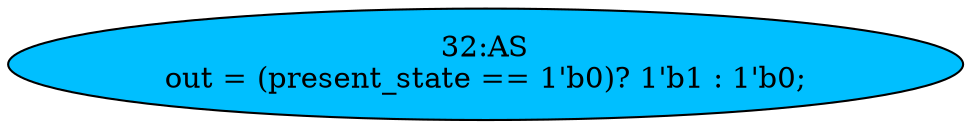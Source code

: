 strict digraph "" {
	node [label="\N"];
	"32:AS"	[ast="<pyverilog.vparser.ast.Assign object at 0x7fe18936a110>",
		def_var="['out']",
		fillcolor=deepskyblue,
		label="32:AS
out = (present_state == 1'b0)? 1'b1 : 1'b0;",
		statements="[]",
		style=filled,
		typ=Assign,
		use_var="['present_state']"];
}
